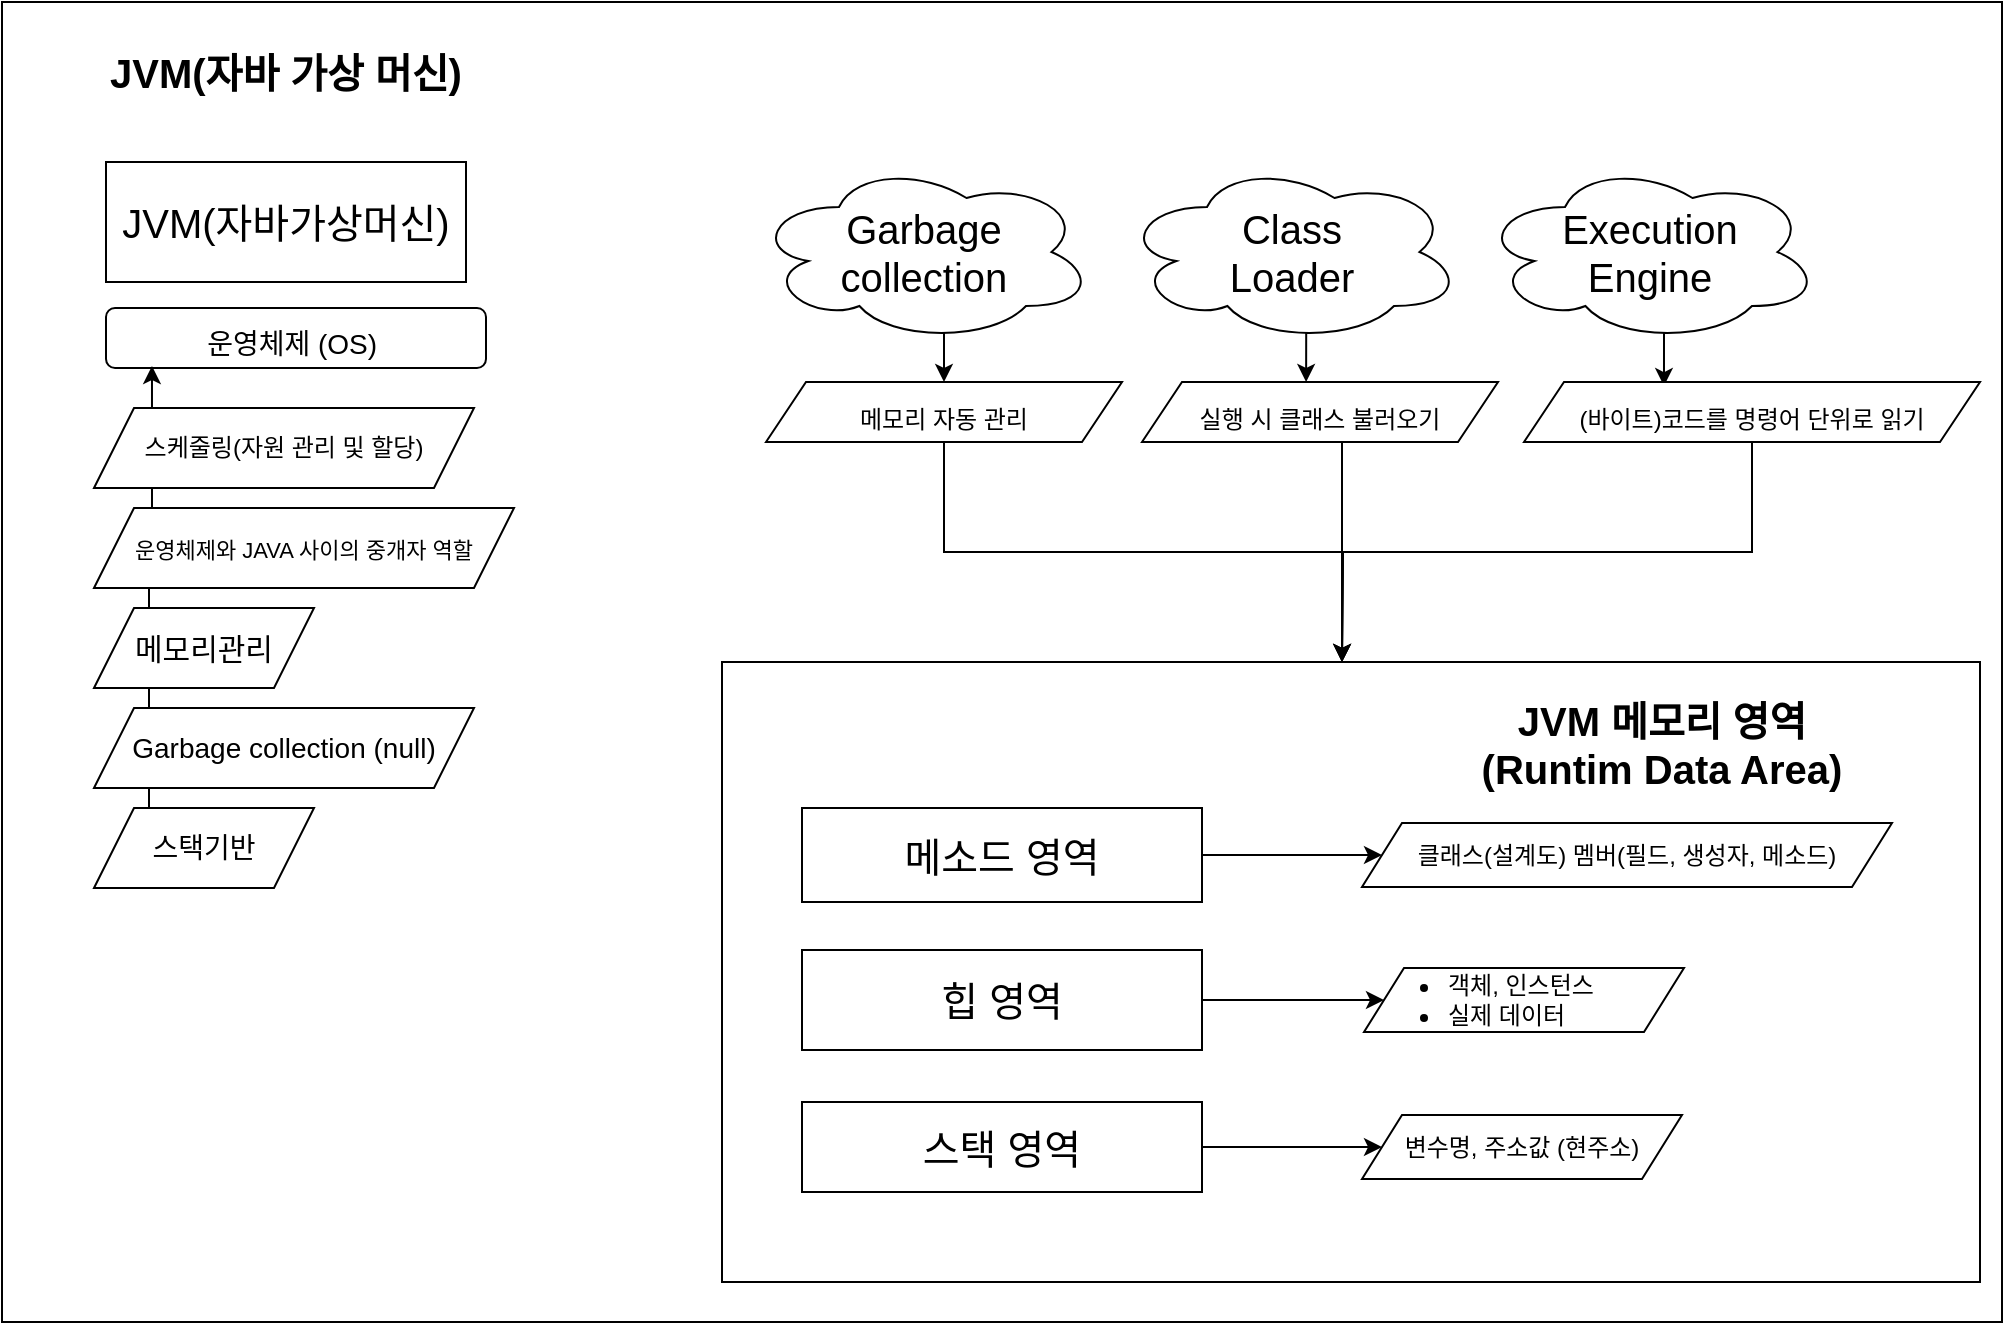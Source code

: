 <mxfile version="15.5.9" type="device"><diagram id="VSb9VstEdCsM_plMvcs8" name="Page-1"><mxGraphModel dx="1422" dy="794" grid="1" gridSize="10" guides="1" tooltips="1" connect="1" arrows="1" fold="1" page="1" pageScale="1" pageWidth="827" pageHeight="1169" math="0" shadow="0"><root><mxCell id="0"/><mxCell id="1" parent="0"/><mxCell id="q8L3uavNKgGoOpl_eobb-43" value="" style="rounded=0;whiteSpace=wrap;html=1;fontSize=12;align=center;" vertex="1" parent="1"><mxGeometry x="60" y="120" width="1000" height="660" as="geometry"/></mxCell><mxCell id="q8L3uavNKgGoOpl_eobb-31" value="" style="rounded=0;whiteSpace=wrap;html=1;fontSize=29;align=center;" vertex="1" parent="1"><mxGeometry x="420" y="450" width="629" height="310" as="geometry"/></mxCell><mxCell id="q8L3uavNKgGoOpl_eobb-4" value="JVM(자바가상머신)" style="rounded=0;whiteSpace=wrap;html=1;fontSize=20;" vertex="1" parent="1"><mxGeometry x="112" y="200" width="180" height="60" as="geometry"/></mxCell><mxCell id="q8L3uavNKgGoOpl_eobb-6" value="&lt;font style=&quot;font-size: 14px&quot;&gt;운영체제 (OS)&amp;nbsp;&lt;br&gt;&lt;/font&gt;" style="rounded=1;whiteSpace=wrap;html=1;fontSize=20;" vertex="1" parent="1"><mxGeometry x="112" y="273" width="190" height="30" as="geometry"/></mxCell><mxCell id="q8L3uavNKgGoOpl_eobb-8" style="edgeStyle=orthogonalEdgeStyle;rounded=0;orthogonalLoop=1;jettySize=auto;html=1;entryX=0.121;entryY=0.967;entryDx=0;entryDy=0;fontSize=11;exitX=0.25;exitY=0;exitDx=0;exitDy=0;entryPerimeter=0;" edge="1" parent="1" source="q8L3uavNKgGoOpl_eobb-14" target="q8L3uavNKgGoOpl_eobb-6"><mxGeometry relative="1" as="geometry"/></mxCell><mxCell id="q8L3uavNKgGoOpl_eobb-7" value="&lt;font style=&quot;font-size: 11px&quot;&gt;운영체제와 JAVA 사이의 중개자 역할&lt;/font&gt;" style="shape=parallelogram;perimeter=parallelogramPerimeter;whiteSpace=wrap;html=1;fixedSize=1;fontSize=14;" vertex="1" parent="1"><mxGeometry x="106" y="373" width="210" height="40" as="geometry"/></mxCell><mxCell id="q8L3uavNKgGoOpl_eobb-10" value="&lt;font style=&quot;font-size: 12px&quot;&gt;스케줄링(자원 관리 및 할당)&lt;/font&gt;" style="shape=parallelogram;perimeter=parallelogramPerimeter;whiteSpace=wrap;html=1;fixedSize=1;fontSize=11;" vertex="1" parent="1"><mxGeometry x="106" y="323" width="190" height="40" as="geometry"/></mxCell><mxCell id="q8L3uavNKgGoOpl_eobb-11" value="&lt;font style=&quot;font-size: 15px;&quot;&gt;메모리관리&lt;/font&gt;" style="shape=parallelogram;perimeter=parallelogramPerimeter;whiteSpace=wrap;html=1;fixedSize=1;fontSize=15;" vertex="1" parent="1"><mxGeometry x="106" y="423" width="110" height="40" as="geometry"/></mxCell><mxCell id="q8L3uavNKgGoOpl_eobb-13" value="&lt;span style=&quot;font-size: 14px;&quot;&gt;Garbage collection (null)&lt;/span&gt;" style="shape=parallelogram;perimeter=parallelogramPerimeter;whiteSpace=wrap;html=1;fixedSize=1;fontSize=14;" vertex="1" parent="1"><mxGeometry x="106" y="473" width="190" height="40" as="geometry"/></mxCell><mxCell id="q8L3uavNKgGoOpl_eobb-14" value="스택기반" style="shape=parallelogram;perimeter=parallelogramPerimeter;whiteSpace=wrap;html=1;fixedSize=1;fontSize=14;" vertex="1" parent="1"><mxGeometry x="106" y="523" width="110" height="40" as="geometry"/></mxCell><mxCell id="q8L3uavNKgGoOpl_eobb-49" value="" style="edgeStyle=orthogonalEdgeStyle;rounded=0;orthogonalLoop=1;jettySize=auto;html=1;fontSize=20;entryX=0;entryY=0.5;entryDx=0;entryDy=0;" edge="1" parent="1" source="q8L3uavNKgGoOpl_eobb-15" target="q8L3uavNKgGoOpl_eobb-27"><mxGeometry relative="1" as="geometry"/></mxCell><mxCell id="q8L3uavNKgGoOpl_eobb-15" value="메소드 영역" style="rounded=0;whiteSpace=wrap;html=1;fontSize=20;horizontal=1;" vertex="1" parent="1"><mxGeometry x="460" y="523" width="200" height="47" as="geometry"/></mxCell><mxCell id="q8L3uavNKgGoOpl_eobb-48" value="" style="edgeStyle=orthogonalEdgeStyle;rounded=0;orthogonalLoop=1;jettySize=auto;html=1;fontSize=20;" edge="1" parent="1" source="q8L3uavNKgGoOpl_eobb-16" target="q8L3uavNKgGoOpl_eobb-26"><mxGeometry relative="1" as="geometry"/></mxCell><mxCell id="q8L3uavNKgGoOpl_eobb-16" value="힙 영역" style="rounded=0;whiteSpace=wrap;html=1;fontSize=20;horizontal=1;" vertex="1" parent="1"><mxGeometry x="460" y="594" width="200" height="50" as="geometry"/></mxCell><mxCell id="q8L3uavNKgGoOpl_eobb-50" value="" style="edgeStyle=orthogonalEdgeStyle;rounded=0;orthogonalLoop=1;jettySize=auto;html=1;fontSize=20;" edge="1" parent="1" source="q8L3uavNKgGoOpl_eobb-17" target="q8L3uavNKgGoOpl_eobb-23"><mxGeometry relative="1" as="geometry"/></mxCell><mxCell id="q8L3uavNKgGoOpl_eobb-17" value="스택 영역" style="rounded=0;whiteSpace=wrap;html=1;fontSize=20;horizontal=1;" vertex="1" parent="1"><mxGeometry x="460" y="670" width="200" height="45" as="geometry"/></mxCell><mxCell id="q8L3uavNKgGoOpl_eobb-23" value="&lt;font style=&quot;font-size: 12px;&quot;&gt;변수명, 주소값 (현주소)&lt;/font&gt;" style="shape=parallelogram;perimeter=parallelogramPerimeter;whiteSpace=wrap;html=1;fixedSize=1;fontSize=12;horizontal=1;" vertex="1" parent="1"><mxGeometry x="740" y="676.5" width="160" height="32" as="geometry"/></mxCell><mxCell id="q8L3uavNKgGoOpl_eobb-26" value="&lt;div&gt;&lt;ul&gt;&lt;li&gt;&lt;span&gt;객체, 인스턴스&lt;/span&gt;&lt;/li&gt;&lt;li&gt;&lt;span&gt;실제 데이터&lt;/span&gt;&lt;/li&gt;&lt;/ul&gt;&lt;/div&gt;" style="shape=parallelogram;perimeter=parallelogramPerimeter;whiteSpace=wrap;html=1;fixedSize=1;fontSize=12;align=left;horizontal=1;" vertex="1" parent="1"><mxGeometry x="741" y="603" width="160" height="32" as="geometry"/></mxCell><mxCell id="q8L3uavNKgGoOpl_eobb-27" value="&lt;div&gt;클래스(설계도) 멤버(필드, 생성자, 메소드)&lt;/div&gt;" style="shape=parallelogram;perimeter=parallelogramPerimeter;whiteSpace=wrap;html=1;fixedSize=1;fontSize=12;align=center;horizontal=1;" vertex="1" parent="1"><mxGeometry x="740" y="530.5" width="265" height="32" as="geometry"/></mxCell><mxCell id="q8L3uavNKgGoOpl_eobb-33" value="JVM 메모리 영역&lt;br&gt;(Runtim Data Area)" style="text;html=1;strokeColor=none;fillColor=none;align=center;verticalAlign=middle;whiteSpace=wrap;rounded=0;fontSize=20;fontStyle=1" vertex="1" parent="1"><mxGeometry x="760" y="458" width="260" height="65" as="geometry"/></mxCell><mxCell id="q8L3uavNKgGoOpl_eobb-41" style="edgeStyle=orthogonalEdgeStyle;rounded=0;orthogonalLoop=1;jettySize=auto;html=1;exitX=0.55;exitY=0.95;exitDx=0;exitDy=0;exitPerimeter=0;entryX=0.5;entryY=0;entryDx=0;entryDy=0;fontSize=12;" edge="1" parent="1" source="q8L3uavNKgGoOpl_eobb-34" target="q8L3uavNKgGoOpl_eobb-39"><mxGeometry relative="1" as="geometry"/></mxCell><mxCell id="q8L3uavNKgGoOpl_eobb-34" value="Garbage&lt;br&gt;collection" style="ellipse;shape=cloud;whiteSpace=wrap;html=1;fontSize=20;align=center;" vertex="1" parent="1"><mxGeometry x="436" y="200" width="170" height="90" as="geometry"/></mxCell><mxCell id="q8L3uavNKgGoOpl_eobb-38" style="edgeStyle=orthogonalEdgeStyle;rounded=0;orthogonalLoop=1;jettySize=auto;html=1;exitX=0.55;exitY=0.95;exitDx=0;exitDy=0;exitPerimeter=0;entryX=0.461;entryY=0;entryDx=0;entryDy=0;entryPerimeter=0;fontSize=12;" edge="1" parent="1" source="q8L3uavNKgGoOpl_eobb-35" target="q8L3uavNKgGoOpl_eobb-37"><mxGeometry relative="1" as="geometry"/></mxCell><mxCell id="q8L3uavNKgGoOpl_eobb-35" value="Class&lt;br&gt;Loader" style="ellipse;shape=cloud;whiteSpace=wrap;html=1;fontSize=20;align=center;" vertex="1" parent="1"><mxGeometry x="620" y="200" width="170" height="90" as="geometry"/></mxCell><mxCell id="q8L3uavNKgGoOpl_eobb-42" style="edgeStyle=orthogonalEdgeStyle;rounded=0;orthogonalLoop=1;jettySize=auto;html=1;exitX=0.55;exitY=0.95;exitDx=0;exitDy=0;exitPerimeter=0;entryX=0.307;entryY=0.067;entryDx=0;entryDy=0;entryPerimeter=0;fontSize=12;" edge="1" parent="1" source="q8L3uavNKgGoOpl_eobb-36" target="q8L3uavNKgGoOpl_eobb-40"><mxGeometry relative="1" as="geometry"/></mxCell><mxCell id="q8L3uavNKgGoOpl_eobb-36" value="Execution&lt;br&gt;Engine" style="ellipse;shape=cloud;whiteSpace=wrap;html=1;fontSize=20;align=center;" vertex="1" parent="1"><mxGeometry x="799" y="200" width="170" height="90" as="geometry"/></mxCell><mxCell id="q8L3uavNKgGoOpl_eobb-46" style="edgeStyle=orthogonalEdgeStyle;rounded=0;orthogonalLoop=1;jettySize=auto;html=1;exitX=0.5;exitY=1;exitDx=0;exitDy=0;fontSize=20;" edge="1" parent="1" source="q8L3uavNKgGoOpl_eobb-37"><mxGeometry relative="1" as="geometry"><mxPoint x="730" y="450" as="targetPoint"/><Array as="points"><mxPoint x="730" y="340"/></Array></mxGeometry></mxCell><mxCell id="q8L3uavNKgGoOpl_eobb-37" value="&lt;font style=&quot;font-size: 12px&quot;&gt;실행 시 클래스 불러오기&lt;/font&gt;" style="shape=parallelogram;perimeter=parallelogramPerimeter;whiteSpace=wrap;html=1;fixedSize=1;fontSize=20;align=center;" vertex="1" parent="1"><mxGeometry x="630" y="310" width="178" height="30" as="geometry"/></mxCell><mxCell id="q8L3uavNKgGoOpl_eobb-45" style="edgeStyle=orthogonalEdgeStyle;rounded=0;orthogonalLoop=1;jettySize=auto;html=1;exitX=0.5;exitY=1;exitDx=0;exitDy=0;fontSize=20;" edge="1" parent="1" source="q8L3uavNKgGoOpl_eobb-39"><mxGeometry relative="1" as="geometry"><mxPoint x="730" y="450" as="targetPoint"/></mxGeometry></mxCell><mxCell id="q8L3uavNKgGoOpl_eobb-39" value="&lt;font style=&quot;font-size: 12px&quot;&gt;메모리 자동 관리&lt;/font&gt;" style="shape=parallelogram;perimeter=parallelogramPerimeter;whiteSpace=wrap;html=1;fixedSize=1;fontSize=20;align=center;" vertex="1" parent="1"><mxGeometry x="442" y="310" width="178" height="30" as="geometry"/></mxCell><mxCell id="q8L3uavNKgGoOpl_eobb-47" style="edgeStyle=orthogonalEdgeStyle;rounded=0;orthogonalLoop=1;jettySize=auto;html=1;exitX=0.5;exitY=1;exitDx=0;exitDy=0;fontSize=20;" edge="1" parent="1" source="q8L3uavNKgGoOpl_eobb-40"><mxGeometry relative="1" as="geometry"><mxPoint x="730" y="450" as="targetPoint"/></mxGeometry></mxCell><mxCell id="q8L3uavNKgGoOpl_eobb-40" value="&lt;font style=&quot;font-size: 12px&quot;&gt;(바이트)코드를 명령어 단위로 읽기&lt;/font&gt;" style="shape=parallelogram;perimeter=parallelogramPerimeter;whiteSpace=wrap;html=1;fixedSize=1;fontSize=20;align=center;" vertex="1" parent="1"><mxGeometry x="821" y="310" width="228" height="30" as="geometry"/></mxCell><mxCell id="q8L3uavNKgGoOpl_eobb-44" value="JVM(자바 가상 머신)" style="text;html=1;strokeColor=none;fillColor=none;align=center;verticalAlign=middle;whiteSpace=wrap;rounded=0;fontSize=20;fontStyle=1" vertex="1" parent="1"><mxGeometry x="72" y="140" width="260" height="30" as="geometry"/></mxCell></root></mxGraphModel></diagram></mxfile>